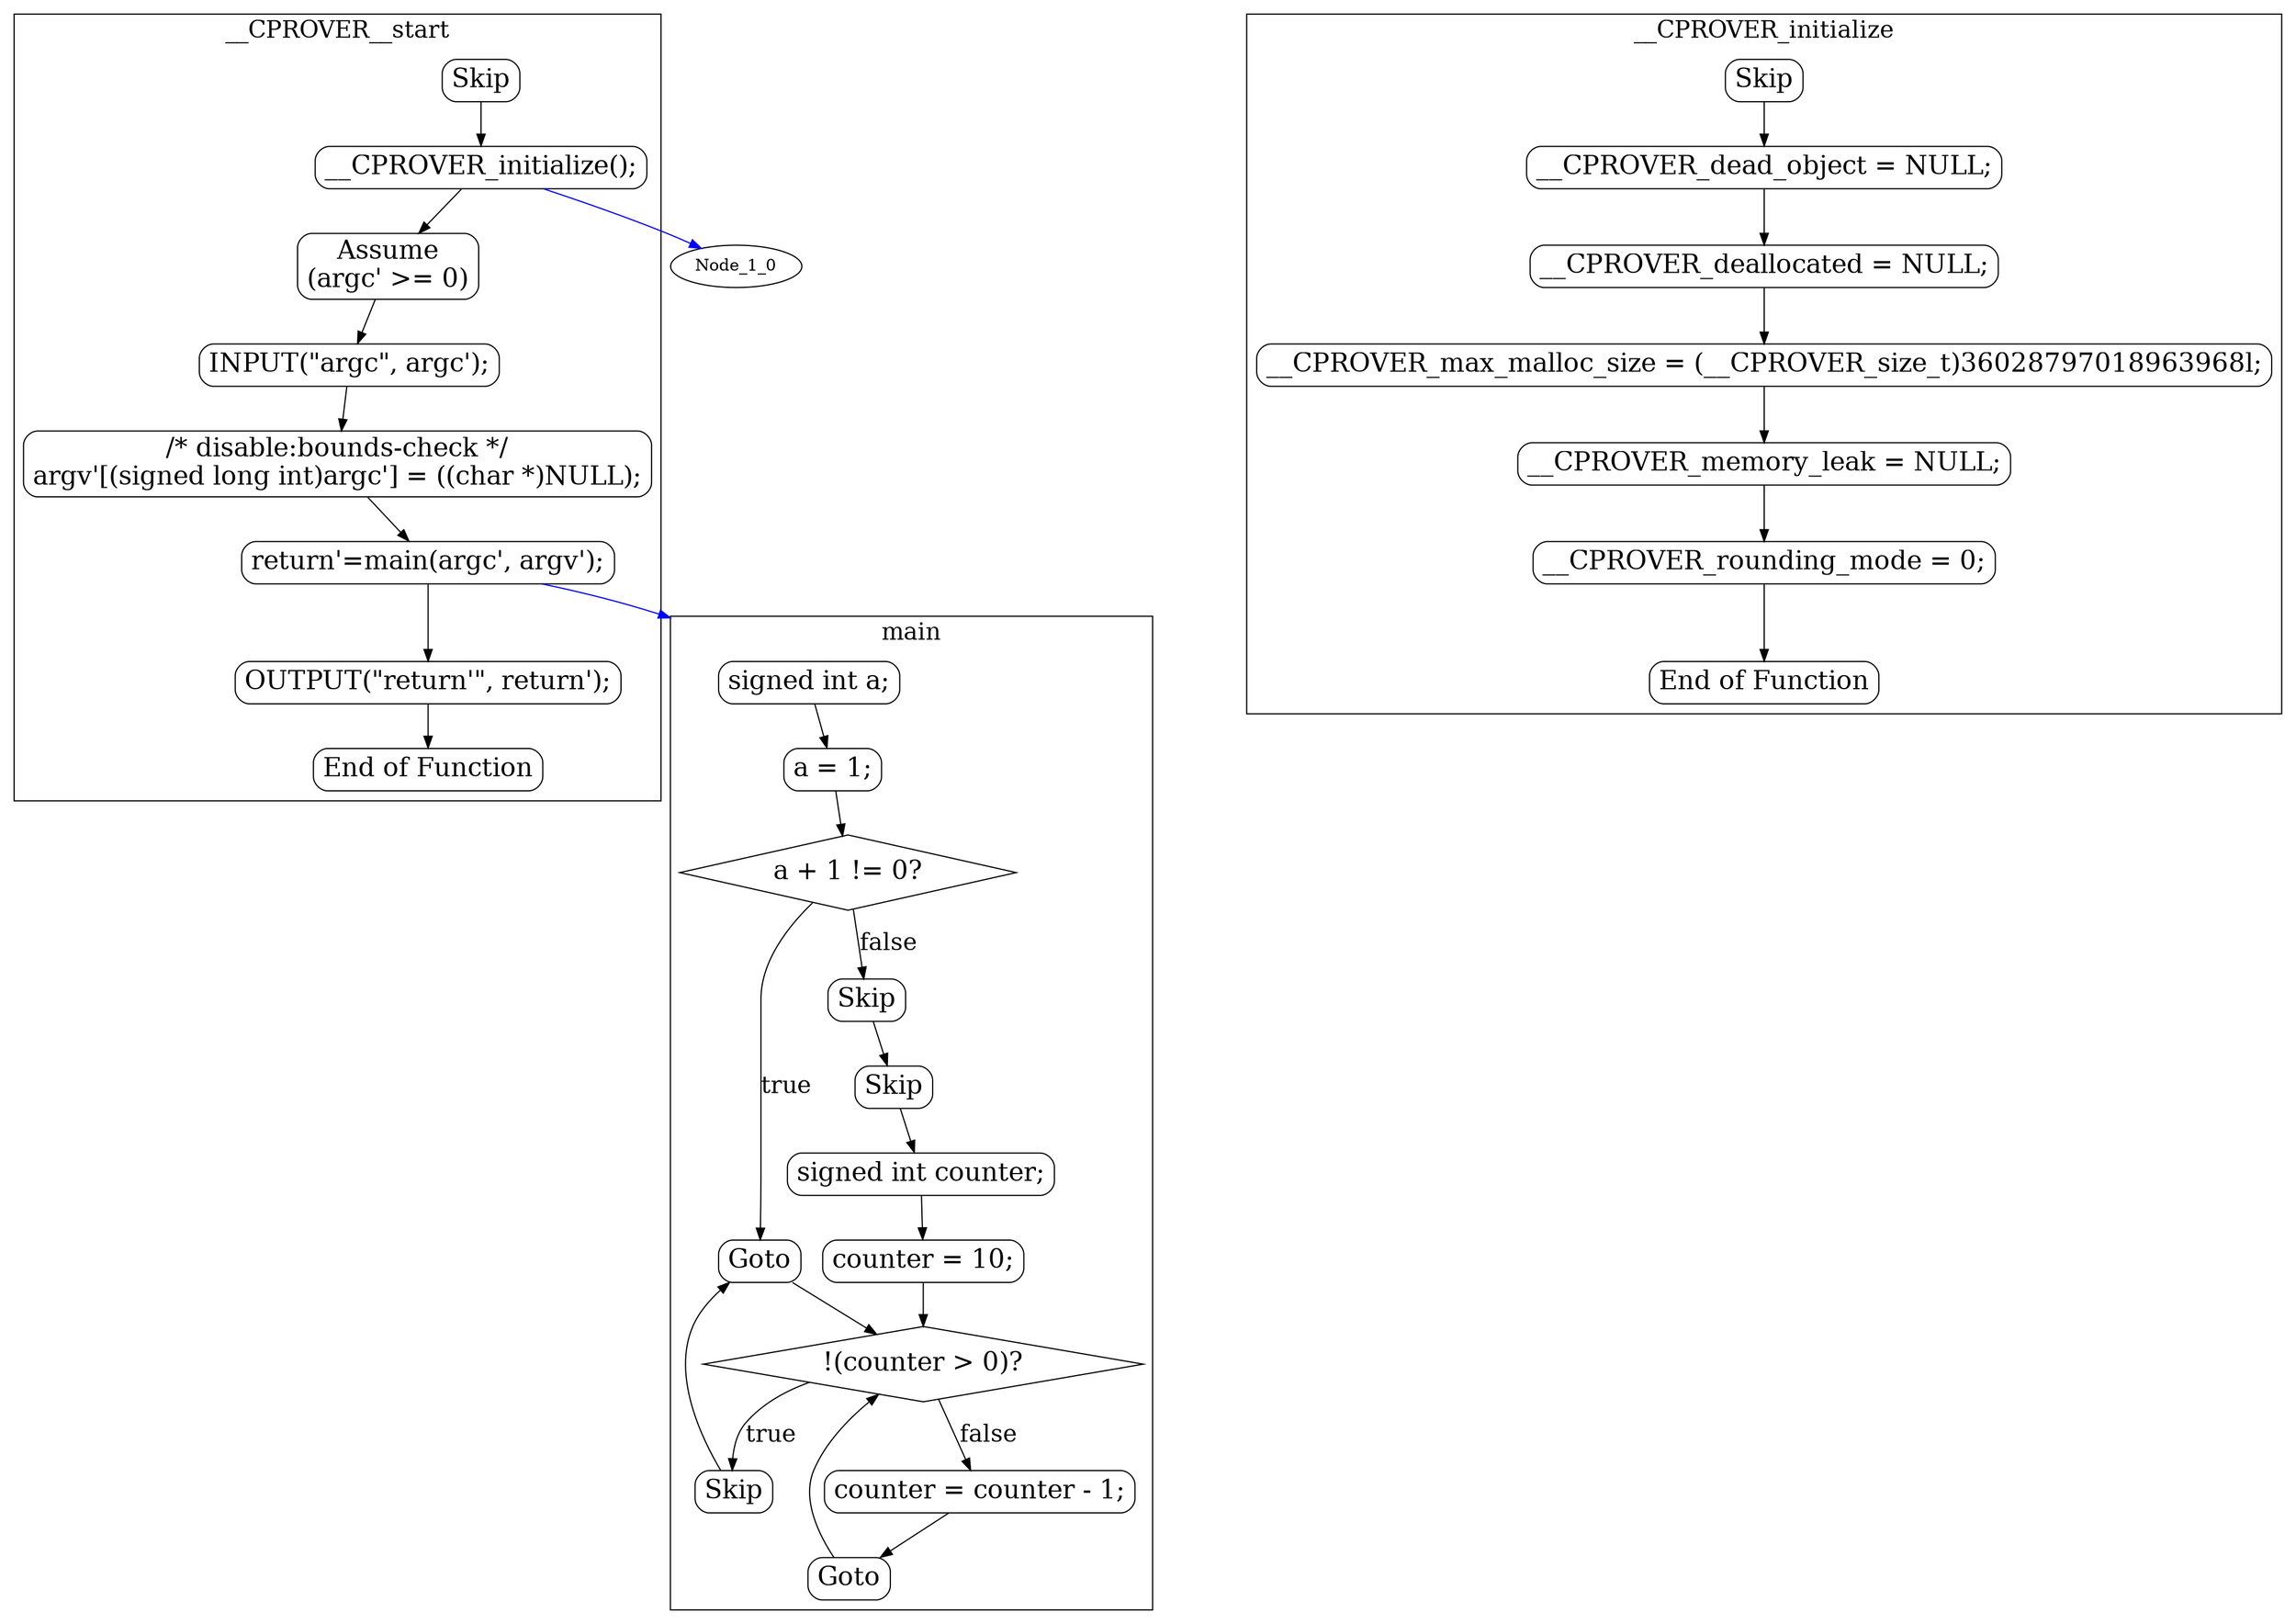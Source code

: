 digraph G {
color=black;orientation=portrait;fontsize=20;compound=true;size="30,40";ratio=compress;
subgraph "cluster_main" {
label="main";
Node_0_0 [shape=Mrecord,fontsize=22,label="signed int a;"];
Node_0_0 -> Node_0_1 ;
Node_0_1 [shape=Mrecord,fontsize=22,label="a = 1;"];
Node_0_1 -> Node_0_2 ;
Node_0_2 [shape=diamond,fontsize=22,label="a + 1 != 0?"];
Node_0_2 -> Node_0_11 [fontsize=20,label="true"];
Node_0_2 -> Node_0_3 [fontsize=20,label="false"];
Node_0_11 [shape=Mrecord,fontsize=22,label="Goto"];
Node_0_11 -> Node_0_7 ;
Node_0_3 [shape=Mrecord,fontsize=22,label="Skip"];
Node_0_3 -> Node_0_4 ;
Node_0_7 [shape=diamond,fontsize=22,label="!(counter \> 0)?"];
Node_0_7 -> Node_0_10 [fontsize=20,label="true"];
Node_0_7 -> Node_0_8 [fontsize=20,label="false"];
Node_0_4 [shape=Mrecord,fontsize=22,label="Skip"];
Node_0_4 -> Node_0_5 ;
Node_0_10 [shape=Mrecord,fontsize=22,label="Skip"];
Node_0_10 -> Node_0_11 ;
Node_0_8 [shape=Mrecord,fontsize=22,label="counter = counter - 1;"];
Node_0_8 -> Node_0_9 ;
Node_0_5 [shape=Mrecord,fontsize=22,label="signed int counter;"];
Node_0_5 -> Node_0_6 ;
Node_0_9 [shape=Mrecord,fontsize=22,label="Goto"];
Node_0_9 -> Node_0_7 ;
Node_0_6 [shape=Mrecord,fontsize=22,label="counter = 10;"];
Node_0_6 -> Node_0_7 ;
}
subgraph "cluster___CPROVER_initialize" {
label="__CPROVER_initialize";
Node_1_17 [shape=Mrecord,fontsize=22,label="Skip"];
Node_1_17 -> Node_1_18 ;
Node_1_18 [shape=Mrecord,fontsize=22,label="__CPROVER_dead_object = NULL;"];
Node_1_18 -> Node_1_19 ;
Node_1_19 [shape=Mrecord,fontsize=22,label="__CPROVER_deallocated = NULL;"];
Node_1_19 -> Node_1_20 ;
Node_1_20 [shape=Mrecord,fontsize=22,label="__CPROVER_max_malloc_size = (__CPROVER_size_t)36028797018963968l;"];
Node_1_20 -> Node_1_21 ;
Node_1_21 [shape=Mrecord,fontsize=22,label="__CPROVER_memory_leak = NULL;"];
Node_1_21 -> Node_1_22 ;
Node_1_22 [shape=Mrecord,fontsize=22,label="__CPROVER_rounding_mode = 0;"];
Node_1_22 -> Node_1_23 ;
Node_1_23 [shape=Mrecord,fontsize=22,label="End of Function"];
}
subgraph "cluster___CPROVER__start" {
label="__CPROVER__start";
Node_2_24 [shape=Mrecord,fontsize=22,label="Skip"];
Node_2_24 -> Node_2_25 ;
Node_2_25 [shape=Mrecord,fontsize=22,label="__CPROVER_initialize();"];
Node_2_25 -> Node_2_26 ;
Node_2_26 [shape=Mrecord,fontsize=22,label="Assume\n(argc' \>= 0)"];
Node_2_26 -> Node_2_27 ;
Node_2_27 [shape=Mrecord,fontsize=22,label="INPUT(\"argc\", argc');"];
Node_2_27 -> Node_2_28 ;
Node_2_28 [shape=Mrecord,fontsize=22,label="/* disable:bounds-check */\nargv'[(signed long int)argc'] = ((char *)NULL);"];
Node_2_28 -> Node_2_29 ;
Node_2_29 [shape=Mrecord,fontsize=22,label="return'=main(argc', argv');"];
Node_2_29 -> Node_2_30 ;
Node_2_30 [shape=Mrecord,fontsize=22,label="OUTPUT(\"return'\", return');"];
Node_2_30 -> Node_2_31 ;
Node_2_31 [shape=Mrecord,fontsize=22,label="End of Function"];
}
Node_2_25 -> Node_1_0 [lhead="cluster___CPROVER_initialize",color=blue];
Node_2_29 -> Node_0_0 [lhead="cluster_main",color=blue];
}
